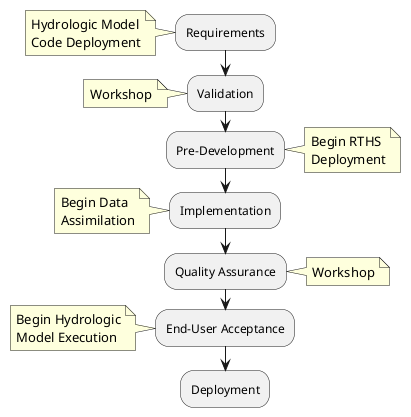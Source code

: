 @startuml
  :Requirements;
  note left
    Hydrologic Model
    Code Deployment
  end note
  :Validation;
  note left: Workshop
  :Pre-Development;
  note right
    Begin RTHS
    Deployment
  end note
  :Implementation;
  note left
    Begin Data
    Assimilation
  end note
  :Quality Assurance;
  note right: Workshop
  :End-User Acceptance;
  note left
    Begin Hydrologic
    Model Execution
  end note
  :Deployment;
@enduml
